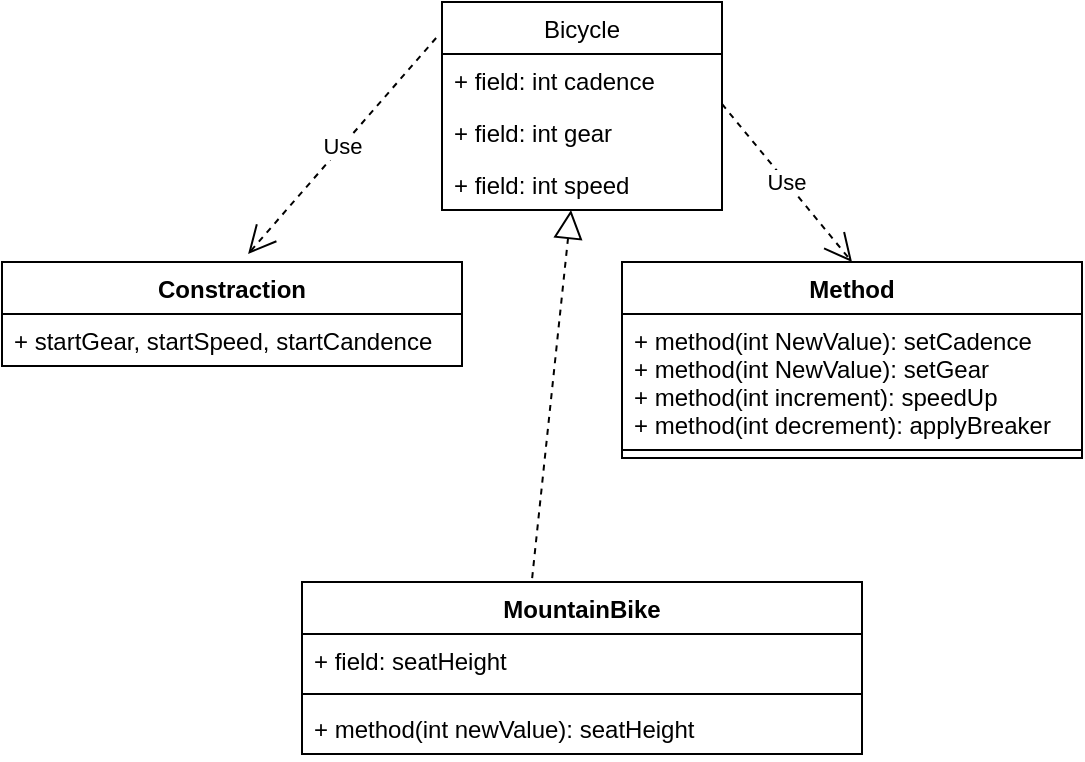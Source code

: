 <mxfile version="12.1.5" type="device" pages="1"><diagram id="t9vDCQ5TNCV4P4pQzfWM" name="Page-1"><mxGraphModel dx="854" dy="436" grid="1" gridSize="10" guides="1" tooltips="1" connect="1" arrows="1" fold="1" page="1" pageScale="1" pageWidth="850" pageHeight="1100" math="0" shadow="0"><root><mxCell id="0"/><mxCell id="1" parent="0"/><mxCell id="yk__6U_LbrSd-g7L4fWD-7" value="Bicycle" style="swimlane;fontStyle=0;childLayout=stackLayout;horizontal=1;startSize=26;fillColor=none;horizontalStack=0;resizeParent=1;resizeParentMax=0;resizeLast=0;collapsible=1;marginBottom=0;" vertex="1" parent="1"><mxGeometry x="310" y="20" width="140" height="104" as="geometry"/></mxCell><mxCell id="yk__6U_LbrSd-g7L4fWD-8" value="+ field: int cadence" style="text;strokeColor=none;fillColor=none;align=left;verticalAlign=top;spacingLeft=4;spacingRight=4;overflow=hidden;rotatable=0;points=[[0,0.5],[1,0.5]];portConstraint=eastwest;" vertex="1" parent="yk__6U_LbrSd-g7L4fWD-7"><mxGeometry y="26" width="140" height="26" as="geometry"/></mxCell><mxCell id="yk__6U_LbrSd-g7L4fWD-9" value="+ field: int gear" style="text;strokeColor=none;fillColor=none;align=left;verticalAlign=top;spacingLeft=4;spacingRight=4;overflow=hidden;rotatable=0;points=[[0,0.5],[1,0.5]];portConstraint=eastwest;" vertex="1" parent="yk__6U_LbrSd-g7L4fWD-7"><mxGeometry y="52" width="140" height="26" as="geometry"/></mxCell><mxCell id="yk__6U_LbrSd-g7L4fWD-10" value="+ field: int speed" style="text;strokeColor=none;fillColor=none;align=left;verticalAlign=top;spacingLeft=4;spacingRight=4;overflow=hidden;rotatable=0;points=[[0,0.5],[1,0.5]];portConstraint=eastwest;" vertex="1" parent="yk__6U_LbrSd-g7L4fWD-7"><mxGeometry y="78" width="140" height="26" as="geometry"/></mxCell><mxCell id="yk__6U_LbrSd-g7L4fWD-16" value="Constraction" style="swimlane;fontStyle=1;align=center;verticalAlign=top;childLayout=stackLayout;horizontal=1;startSize=26;horizontalStack=0;resizeParent=1;resizeParentMax=0;resizeLast=0;collapsible=1;marginBottom=0;" vertex="1" parent="1"><mxGeometry x="90" y="150" width="230" height="52" as="geometry"/></mxCell><mxCell id="yk__6U_LbrSd-g7L4fWD-17" value="+ startGear, startSpeed, startCandence" style="text;strokeColor=none;fillColor=none;align=left;verticalAlign=top;spacingLeft=4;spacingRight=4;overflow=hidden;rotatable=0;points=[[0,0.5],[1,0.5]];portConstraint=eastwest;" vertex="1" parent="yk__6U_LbrSd-g7L4fWD-16"><mxGeometry y="26" width="230" height="26" as="geometry"/></mxCell><mxCell id="yk__6U_LbrSd-g7L4fWD-20" value="Method" style="swimlane;fontStyle=1;align=center;verticalAlign=top;childLayout=stackLayout;horizontal=1;startSize=26;horizontalStack=0;resizeParent=1;resizeParentMax=0;resizeLast=0;collapsible=1;marginBottom=0;" vertex="1" parent="1"><mxGeometry x="400" y="150" width="230" height="98" as="geometry"/></mxCell><mxCell id="yk__6U_LbrSd-g7L4fWD-21" value="+ method(int NewValue): setCadence&#10;+ method(int NewValue): setGear&#10;+ method(int increment): speedUp&#10;+ method(int decrement): applyBreaker" style="text;strokeColor=none;fillColor=none;align=left;verticalAlign=top;spacingLeft=4;spacingRight=4;overflow=hidden;rotatable=0;points=[[0,0.5],[1,0.5]];portConstraint=eastwest;" vertex="1" parent="yk__6U_LbrSd-g7L4fWD-20"><mxGeometry y="26" width="230" height="64" as="geometry"/></mxCell><mxCell id="yk__6U_LbrSd-g7L4fWD-22" value="" style="line;strokeWidth=1;fillColor=none;align=left;verticalAlign=middle;spacingTop=-1;spacingLeft=3;spacingRight=3;rotatable=0;labelPosition=right;points=[];portConstraint=eastwest;" vertex="1" parent="yk__6U_LbrSd-g7L4fWD-20"><mxGeometry y="90" width="230" height="8" as="geometry"/></mxCell><mxCell id="yk__6U_LbrSd-g7L4fWD-29" value="MountainBike" style="swimlane;fontStyle=1;align=center;verticalAlign=top;childLayout=stackLayout;horizontal=1;startSize=26;horizontalStack=0;resizeParent=1;resizeParentMax=0;resizeLast=0;collapsible=1;marginBottom=0;" vertex="1" parent="1"><mxGeometry x="240" y="310" width="280" height="86" as="geometry"/></mxCell><mxCell id="yk__6U_LbrSd-g7L4fWD-30" value="+ field: seatHeight" style="text;strokeColor=none;fillColor=none;align=left;verticalAlign=top;spacingLeft=4;spacingRight=4;overflow=hidden;rotatable=0;points=[[0,0.5],[1,0.5]];portConstraint=eastwest;" vertex="1" parent="yk__6U_LbrSd-g7L4fWD-29"><mxGeometry y="26" width="280" height="26" as="geometry"/></mxCell><mxCell id="yk__6U_LbrSd-g7L4fWD-31" value="" style="line;strokeWidth=1;fillColor=none;align=left;verticalAlign=middle;spacingTop=-1;spacingLeft=3;spacingRight=3;rotatable=0;labelPosition=right;points=[];portConstraint=eastwest;" vertex="1" parent="yk__6U_LbrSd-g7L4fWD-29"><mxGeometry y="52" width="280" height="8" as="geometry"/></mxCell><mxCell id="yk__6U_LbrSd-g7L4fWD-32" value="+ method(int newValue): seatHeight" style="text;strokeColor=none;fillColor=none;align=left;verticalAlign=top;spacingLeft=4;spacingRight=4;overflow=hidden;rotatable=0;points=[[0,0.5],[1,0.5]];portConstraint=eastwest;" vertex="1" parent="yk__6U_LbrSd-g7L4fWD-29"><mxGeometry y="60" width="280" height="26" as="geometry"/></mxCell><mxCell id="yk__6U_LbrSd-g7L4fWD-33" value="" style="endArrow=block;dashed=1;endFill=0;endSize=12;html=1;exitX=0.411;exitY=-0.023;exitDx=0;exitDy=0;exitPerimeter=0;" edge="1" parent="1" source="yk__6U_LbrSd-g7L4fWD-29" target="yk__6U_LbrSd-g7L4fWD-7"><mxGeometry width="160" relative="1" as="geometry"><mxPoint x="270" y="290" as="sourcePoint"/><mxPoint x="430" y="290" as="targetPoint"/><Array as="points"/></mxGeometry></mxCell><mxCell id="yk__6U_LbrSd-g7L4fWD-34" value="Use" style="endArrow=open;endSize=12;dashed=1;html=1;entryX=0.535;entryY=-0.077;entryDx=0;entryDy=0;entryPerimeter=0;exitX=-0.021;exitY=0.173;exitDx=0;exitDy=0;exitPerimeter=0;" edge="1" parent="1" source="yk__6U_LbrSd-g7L4fWD-7" target="yk__6U_LbrSd-g7L4fWD-16"><mxGeometry width="160" relative="1" as="geometry"><mxPoint x="150" y="80" as="sourcePoint"/><mxPoint x="310" y="80" as="targetPoint"/></mxGeometry></mxCell><mxCell id="yk__6U_LbrSd-g7L4fWD-35" value="Use" style="endArrow=open;endSize=12;dashed=1;html=1;entryX=0.5;entryY=0;entryDx=0;entryDy=0;" edge="1" parent="1" target="yk__6U_LbrSd-g7L4fWD-20"><mxGeometry width="160" relative="1" as="geometry"><mxPoint x="450" y="71" as="sourcePoint"/><mxPoint x="610" y="71" as="targetPoint"/></mxGeometry></mxCell></root></mxGraphModel></diagram></mxfile>